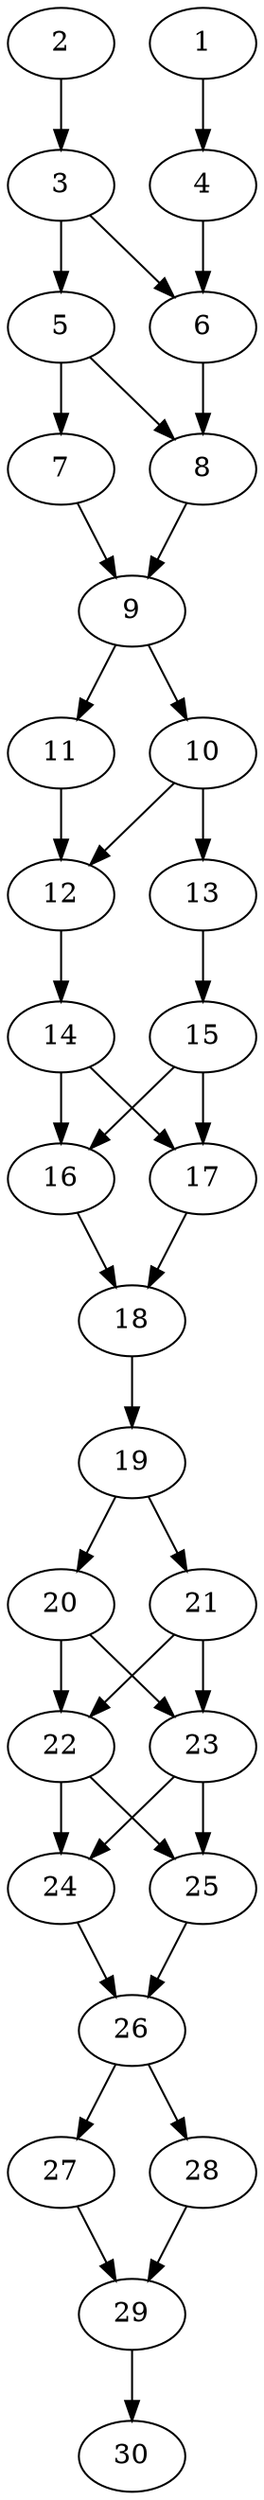 // DAG automatically generated by daggen at Thu Oct  3 14:04:18 2019
// ./daggen --dot -n 30 --ccr 0.5 --fat 0.3 --regular 0.5 --density 0.9 --mindata 5242880 --maxdata 52428800 
digraph G {
  1 [size="34953216", alpha="0.08", expect_size="17476608"] 
  1 -> 4 [size ="17476608"]
  2 [size="48594944", alpha="0.18", expect_size="24297472"] 
  2 -> 3 [size ="24297472"]
  3 [size="30803968", alpha="0.08", expect_size="15401984"] 
  3 -> 5 [size ="15401984"]
  3 -> 6 [size ="15401984"]
  4 [size="27068416", alpha="0.02", expect_size="13534208"] 
  4 -> 6 [size ="13534208"]
  5 [size="60018688", alpha="0.01", expect_size="30009344"] 
  5 -> 7 [size ="30009344"]
  5 -> 8 [size ="30009344"]
  6 [size="20901888", alpha="0.06", expect_size="10450944"] 
  6 -> 8 [size ="10450944"]
  7 [size="88500224", alpha="0.19", expect_size="44250112"] 
  7 -> 9 [size ="44250112"]
  8 [size="56301568", alpha="0.20", expect_size="28150784"] 
  8 -> 9 [size ="28150784"]
  9 [size="30525440", alpha="0.18", expect_size="15262720"] 
  9 -> 10 [size ="15262720"]
  9 -> 11 [size ="15262720"]
  10 [size="31674368", alpha="0.18", expect_size="15837184"] 
  10 -> 12 [size ="15837184"]
  10 -> 13 [size ="15837184"]
  11 [size="79734784", alpha="0.06", expect_size="39867392"] 
  11 -> 12 [size ="39867392"]
  12 [size="21993472", alpha="0.04", expect_size="10996736"] 
  12 -> 14 [size ="10996736"]
  13 [size="12953600", alpha="0.12", expect_size="6476800"] 
  13 -> 15 [size ="6476800"]
  14 [size="50071552", alpha="0.03", expect_size="25035776"] 
  14 -> 16 [size ="25035776"]
  14 -> 17 [size ="25035776"]
  15 [size="58546176", alpha="0.04", expect_size="29273088"] 
  15 -> 16 [size ="29273088"]
  15 -> 17 [size ="29273088"]
  16 [size="65024000", alpha="0.01", expect_size="32512000"] 
  16 -> 18 [size ="32512000"]
  17 [size="95565824", alpha="0.14", expect_size="47782912"] 
  17 -> 18 [size ="47782912"]
  18 [size="89233408", alpha="0.16", expect_size="44616704"] 
  18 -> 19 [size ="44616704"]
  19 [size="88875008", alpha="0.10", expect_size="44437504"] 
  19 -> 20 [size ="44437504"]
  19 -> 21 [size ="44437504"]
  20 [size="80592896", alpha="0.18", expect_size="40296448"] 
  20 -> 22 [size ="40296448"]
  20 -> 23 [size ="40296448"]
  21 [size="73472000", alpha="0.11", expect_size="36736000"] 
  21 -> 22 [size ="36736000"]
  21 -> 23 [size ="36736000"]
  22 [size="100732928", alpha="0.12", expect_size="50366464"] 
  22 -> 24 [size ="50366464"]
  22 -> 25 [size ="50366464"]
  23 [size="23576576", alpha="0.18", expect_size="11788288"] 
  23 -> 24 [size ="11788288"]
  23 -> 25 [size ="11788288"]
  24 [size="80605184", alpha="0.07", expect_size="40302592"] 
  24 -> 26 [size ="40302592"]
  25 [size="92485632", alpha="0.06", expect_size="46242816"] 
  25 -> 26 [size ="46242816"]
  26 [size="17131520", alpha="0.08", expect_size="8565760"] 
  26 -> 27 [size ="8565760"]
  26 -> 28 [size ="8565760"]
  27 [size="23949312", alpha="0.06", expect_size="11974656"] 
  27 -> 29 [size ="11974656"]
  28 [size="89393152", alpha="0.14", expect_size="44696576"] 
  28 -> 29 [size ="44696576"]
  29 [size="69390336", alpha="0.06", expect_size="34695168"] 
  29 -> 30 [size ="34695168"]
  30 [size="22880256", alpha="0.03", expect_size="11440128"] 
}
